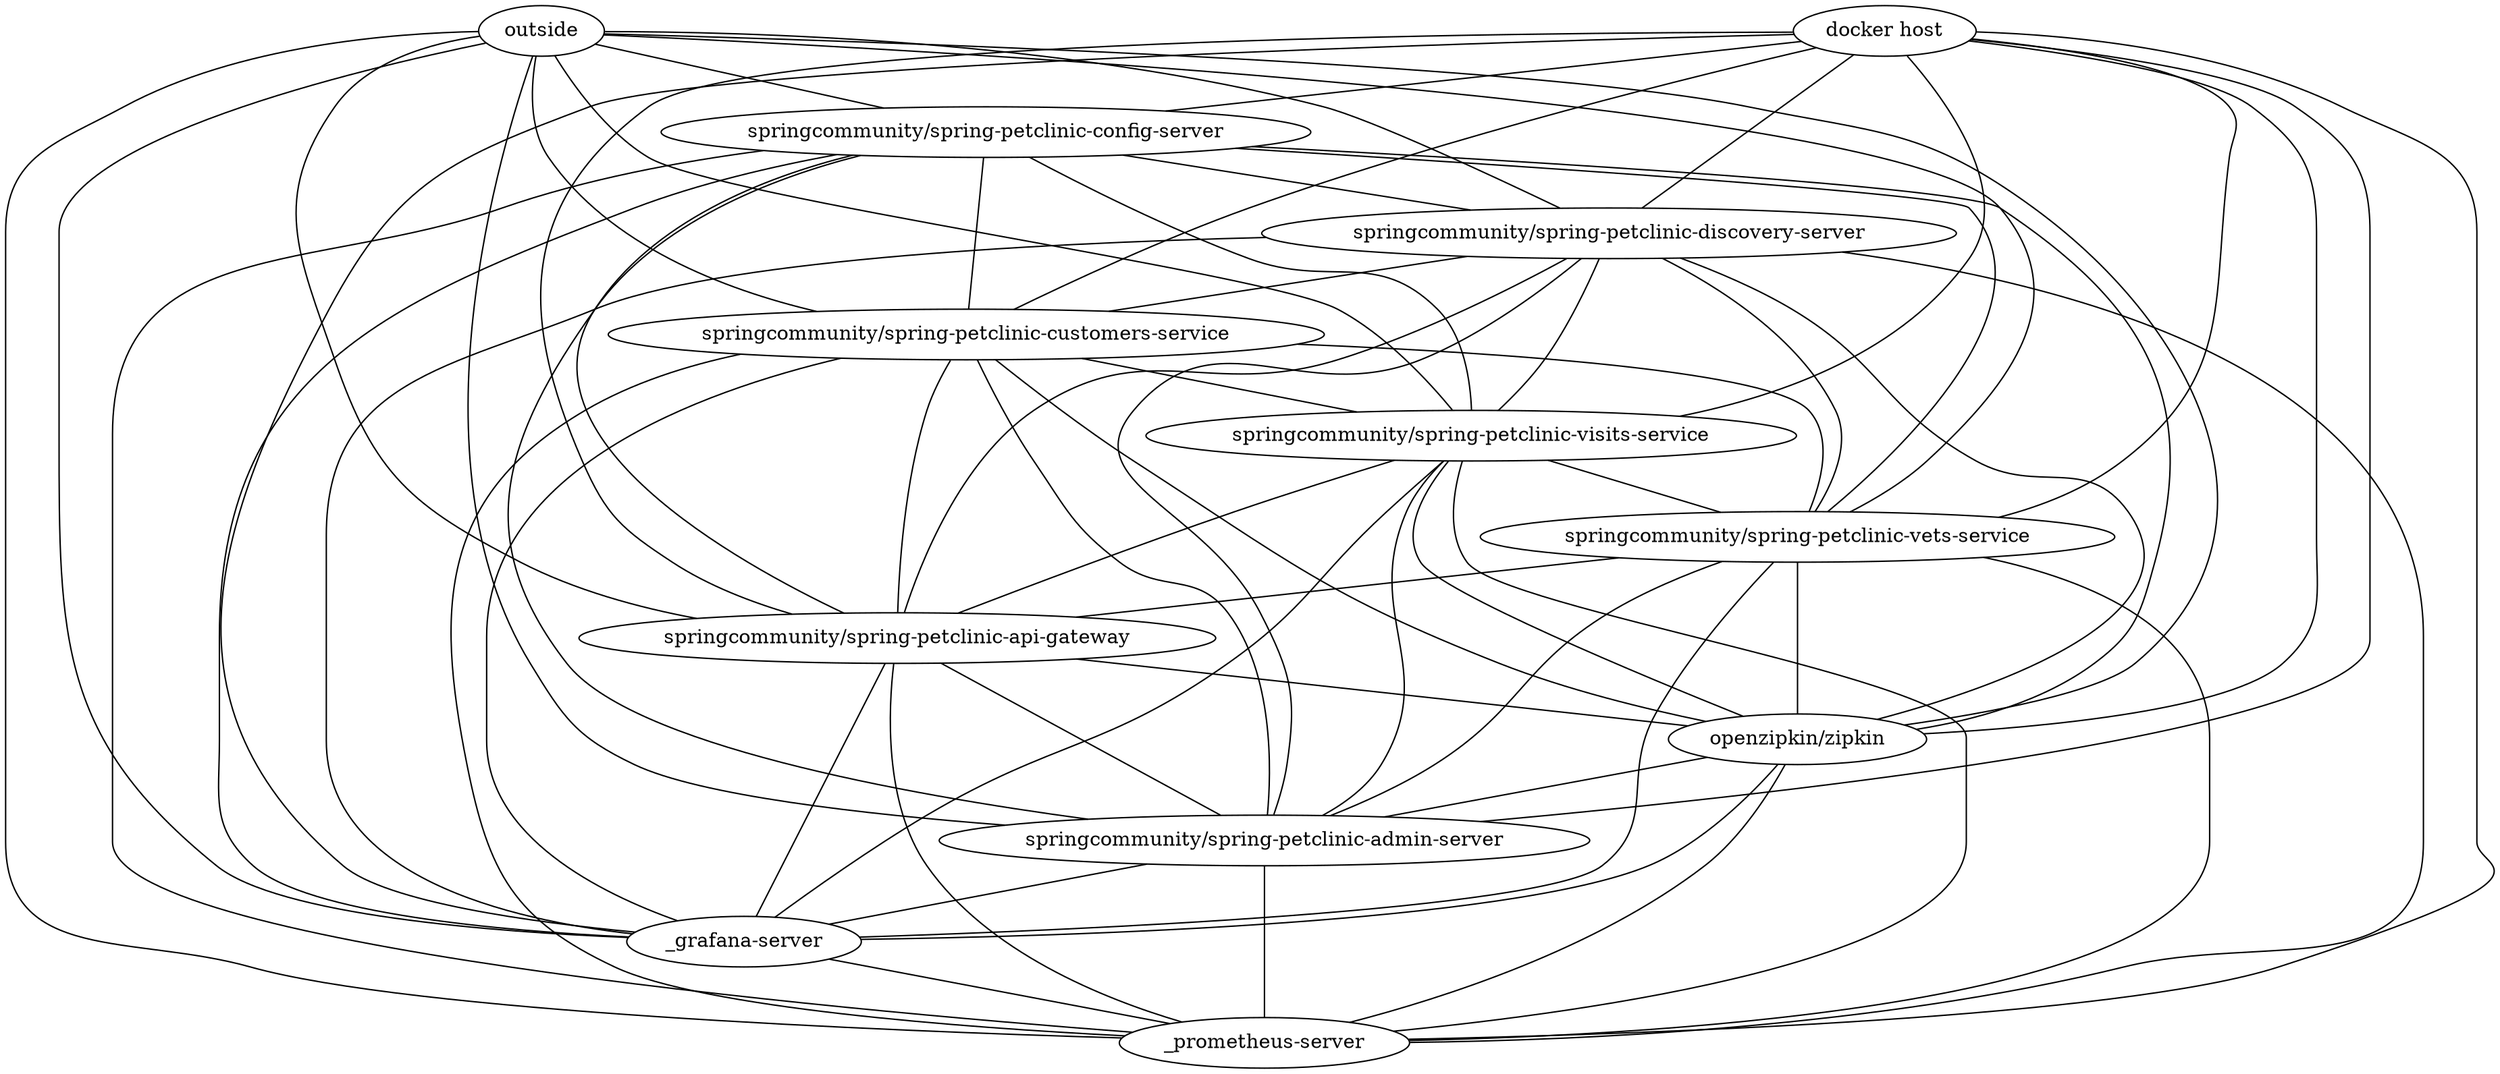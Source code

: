 // Topology Graph
graph {
	outside
	"docker host"
	"springcommunity/spring-petclinic-config-server"
	"springcommunity/spring-petclinic-discovery-server"
	"springcommunity/spring-petclinic-customers-service"
	"springcommunity/spring-petclinic-visits-service"
	"springcommunity/spring-petclinic-vets-service"
	"springcommunity/spring-petclinic-api-gateway"
	"openzipkin/zipkin"
	"springcommunity/spring-petclinic-admin-server"
	"_grafana-server"
	"_prometheus-server"
	outside -- "springcommunity/spring-petclinic-config-server" [contstraint=false]
	outside -- "springcommunity/spring-petclinic-discovery-server" [contstraint=false]
	outside -- "springcommunity/spring-petclinic-customers-service" [contstraint=false]
	outside -- "springcommunity/spring-petclinic-visits-service" [contstraint=false]
	outside -- "springcommunity/spring-petclinic-vets-service" [contstraint=false]
	outside -- "springcommunity/spring-petclinic-api-gateway" [contstraint=false]
	outside -- "openzipkin/zipkin" [contstraint=false]
	outside -- "springcommunity/spring-petclinic-admin-server" [contstraint=false]
	outside -- "_grafana-server" [contstraint=false]
	outside -- "_prometheus-server" [contstraint=false]
	"docker host" -- "springcommunity/spring-petclinic-config-server" [contstraint=false]
	"docker host" -- "springcommunity/spring-petclinic-discovery-server" [contstraint=false]
	"docker host" -- "springcommunity/spring-petclinic-customers-service" [contstraint=false]
	"docker host" -- "springcommunity/spring-petclinic-visits-service" [contstraint=false]
	"docker host" -- "springcommunity/spring-petclinic-vets-service" [contstraint=false]
	"docker host" -- "springcommunity/spring-petclinic-api-gateway" [contstraint=false]
	"docker host" -- "openzipkin/zipkin" [contstraint=false]
	"docker host" -- "springcommunity/spring-petclinic-admin-server" [contstraint=false]
	"docker host" -- "_grafana-server" [contstraint=false]
	"docker host" -- "_prometheus-server" [contstraint=false]
	"springcommunity/spring-petclinic-config-server" -- "springcommunity/spring-petclinic-discovery-server" [contstraint=false]
	"springcommunity/spring-petclinic-config-server" -- "springcommunity/spring-petclinic-customers-service" [contstraint=false]
	"springcommunity/spring-petclinic-config-server" -- "springcommunity/spring-petclinic-visits-service" [contstraint=false]
	"springcommunity/spring-petclinic-config-server" -- "springcommunity/spring-petclinic-vets-service" [contstraint=false]
	"springcommunity/spring-petclinic-config-server" -- "springcommunity/spring-petclinic-api-gateway" [contstraint=false]
	"springcommunity/spring-petclinic-config-server" -- "openzipkin/zipkin" [contstraint=false]
	"springcommunity/spring-petclinic-config-server" -- "springcommunity/spring-petclinic-admin-server" [contstraint=false]
	"springcommunity/spring-petclinic-config-server" -- "_grafana-server" [contstraint=false]
	"springcommunity/spring-petclinic-config-server" -- "_prometheus-server" [contstraint=false]
	"springcommunity/spring-petclinic-discovery-server" -- "springcommunity/spring-petclinic-customers-service" [contstraint=false]
	"springcommunity/spring-petclinic-discovery-server" -- "springcommunity/spring-petclinic-visits-service" [contstraint=false]
	"springcommunity/spring-petclinic-discovery-server" -- "springcommunity/spring-petclinic-vets-service" [contstraint=false]
	"springcommunity/spring-petclinic-discovery-server" -- "springcommunity/spring-petclinic-api-gateway" [contstraint=false]
	"springcommunity/spring-petclinic-discovery-server" -- "openzipkin/zipkin" [contstraint=false]
	"springcommunity/spring-petclinic-discovery-server" -- "springcommunity/spring-petclinic-admin-server" [contstraint=false]
	"springcommunity/spring-petclinic-discovery-server" -- "_grafana-server" [contstraint=false]
	"springcommunity/spring-petclinic-discovery-server" -- "_prometheus-server" [contstraint=false]
	"springcommunity/spring-petclinic-customers-service" -- "springcommunity/spring-petclinic-visits-service" [contstraint=false]
	"springcommunity/spring-petclinic-customers-service" -- "springcommunity/spring-petclinic-vets-service" [contstraint=false]
	"springcommunity/spring-petclinic-customers-service" -- "springcommunity/spring-petclinic-api-gateway" [contstraint=false]
	"springcommunity/spring-petclinic-customers-service" -- "openzipkin/zipkin" [contstraint=false]
	"springcommunity/spring-petclinic-customers-service" -- "springcommunity/spring-petclinic-admin-server" [contstraint=false]
	"springcommunity/spring-petclinic-customers-service" -- "_grafana-server" [contstraint=false]
	"springcommunity/spring-petclinic-customers-service" -- "_prometheus-server" [contstraint=false]
	"springcommunity/spring-petclinic-visits-service" -- "springcommunity/spring-petclinic-vets-service" [contstraint=false]
	"springcommunity/spring-petclinic-visits-service" -- "springcommunity/spring-petclinic-api-gateway" [contstraint=false]
	"springcommunity/spring-petclinic-visits-service" -- "openzipkin/zipkin" [contstraint=false]
	"springcommunity/spring-petclinic-visits-service" -- "springcommunity/spring-petclinic-admin-server" [contstraint=false]
	"springcommunity/spring-petclinic-visits-service" -- "_grafana-server" [contstraint=false]
	"springcommunity/spring-petclinic-visits-service" -- "_prometheus-server" [contstraint=false]
	"springcommunity/spring-petclinic-vets-service" -- "springcommunity/spring-petclinic-api-gateway" [contstraint=false]
	"springcommunity/spring-petclinic-vets-service" -- "openzipkin/zipkin" [contstraint=false]
	"springcommunity/spring-petclinic-vets-service" -- "springcommunity/spring-petclinic-admin-server" [contstraint=false]
	"springcommunity/spring-petclinic-vets-service" -- "_grafana-server" [contstraint=false]
	"springcommunity/spring-petclinic-vets-service" -- "_prometheus-server" [contstraint=false]
	"springcommunity/spring-petclinic-api-gateway" -- "openzipkin/zipkin" [contstraint=false]
	"springcommunity/spring-petclinic-api-gateway" -- "springcommunity/spring-petclinic-admin-server" [contstraint=false]
	"springcommunity/spring-petclinic-api-gateway" -- "_grafana-server" [contstraint=false]
	"springcommunity/spring-petclinic-api-gateway" -- "_prometheus-server" [contstraint=false]
	"openzipkin/zipkin" -- "springcommunity/spring-petclinic-admin-server" [contstraint=false]
	"openzipkin/zipkin" -- "_grafana-server" [contstraint=false]
	"openzipkin/zipkin" -- "_prometheus-server" [contstraint=false]
	"springcommunity/spring-petclinic-admin-server" -- "_grafana-server" [contstraint=false]
	"springcommunity/spring-petclinic-admin-server" -- "_prometheus-server" [contstraint=false]
	"_grafana-server" -- "_prometheus-server" [contstraint=false]
}
